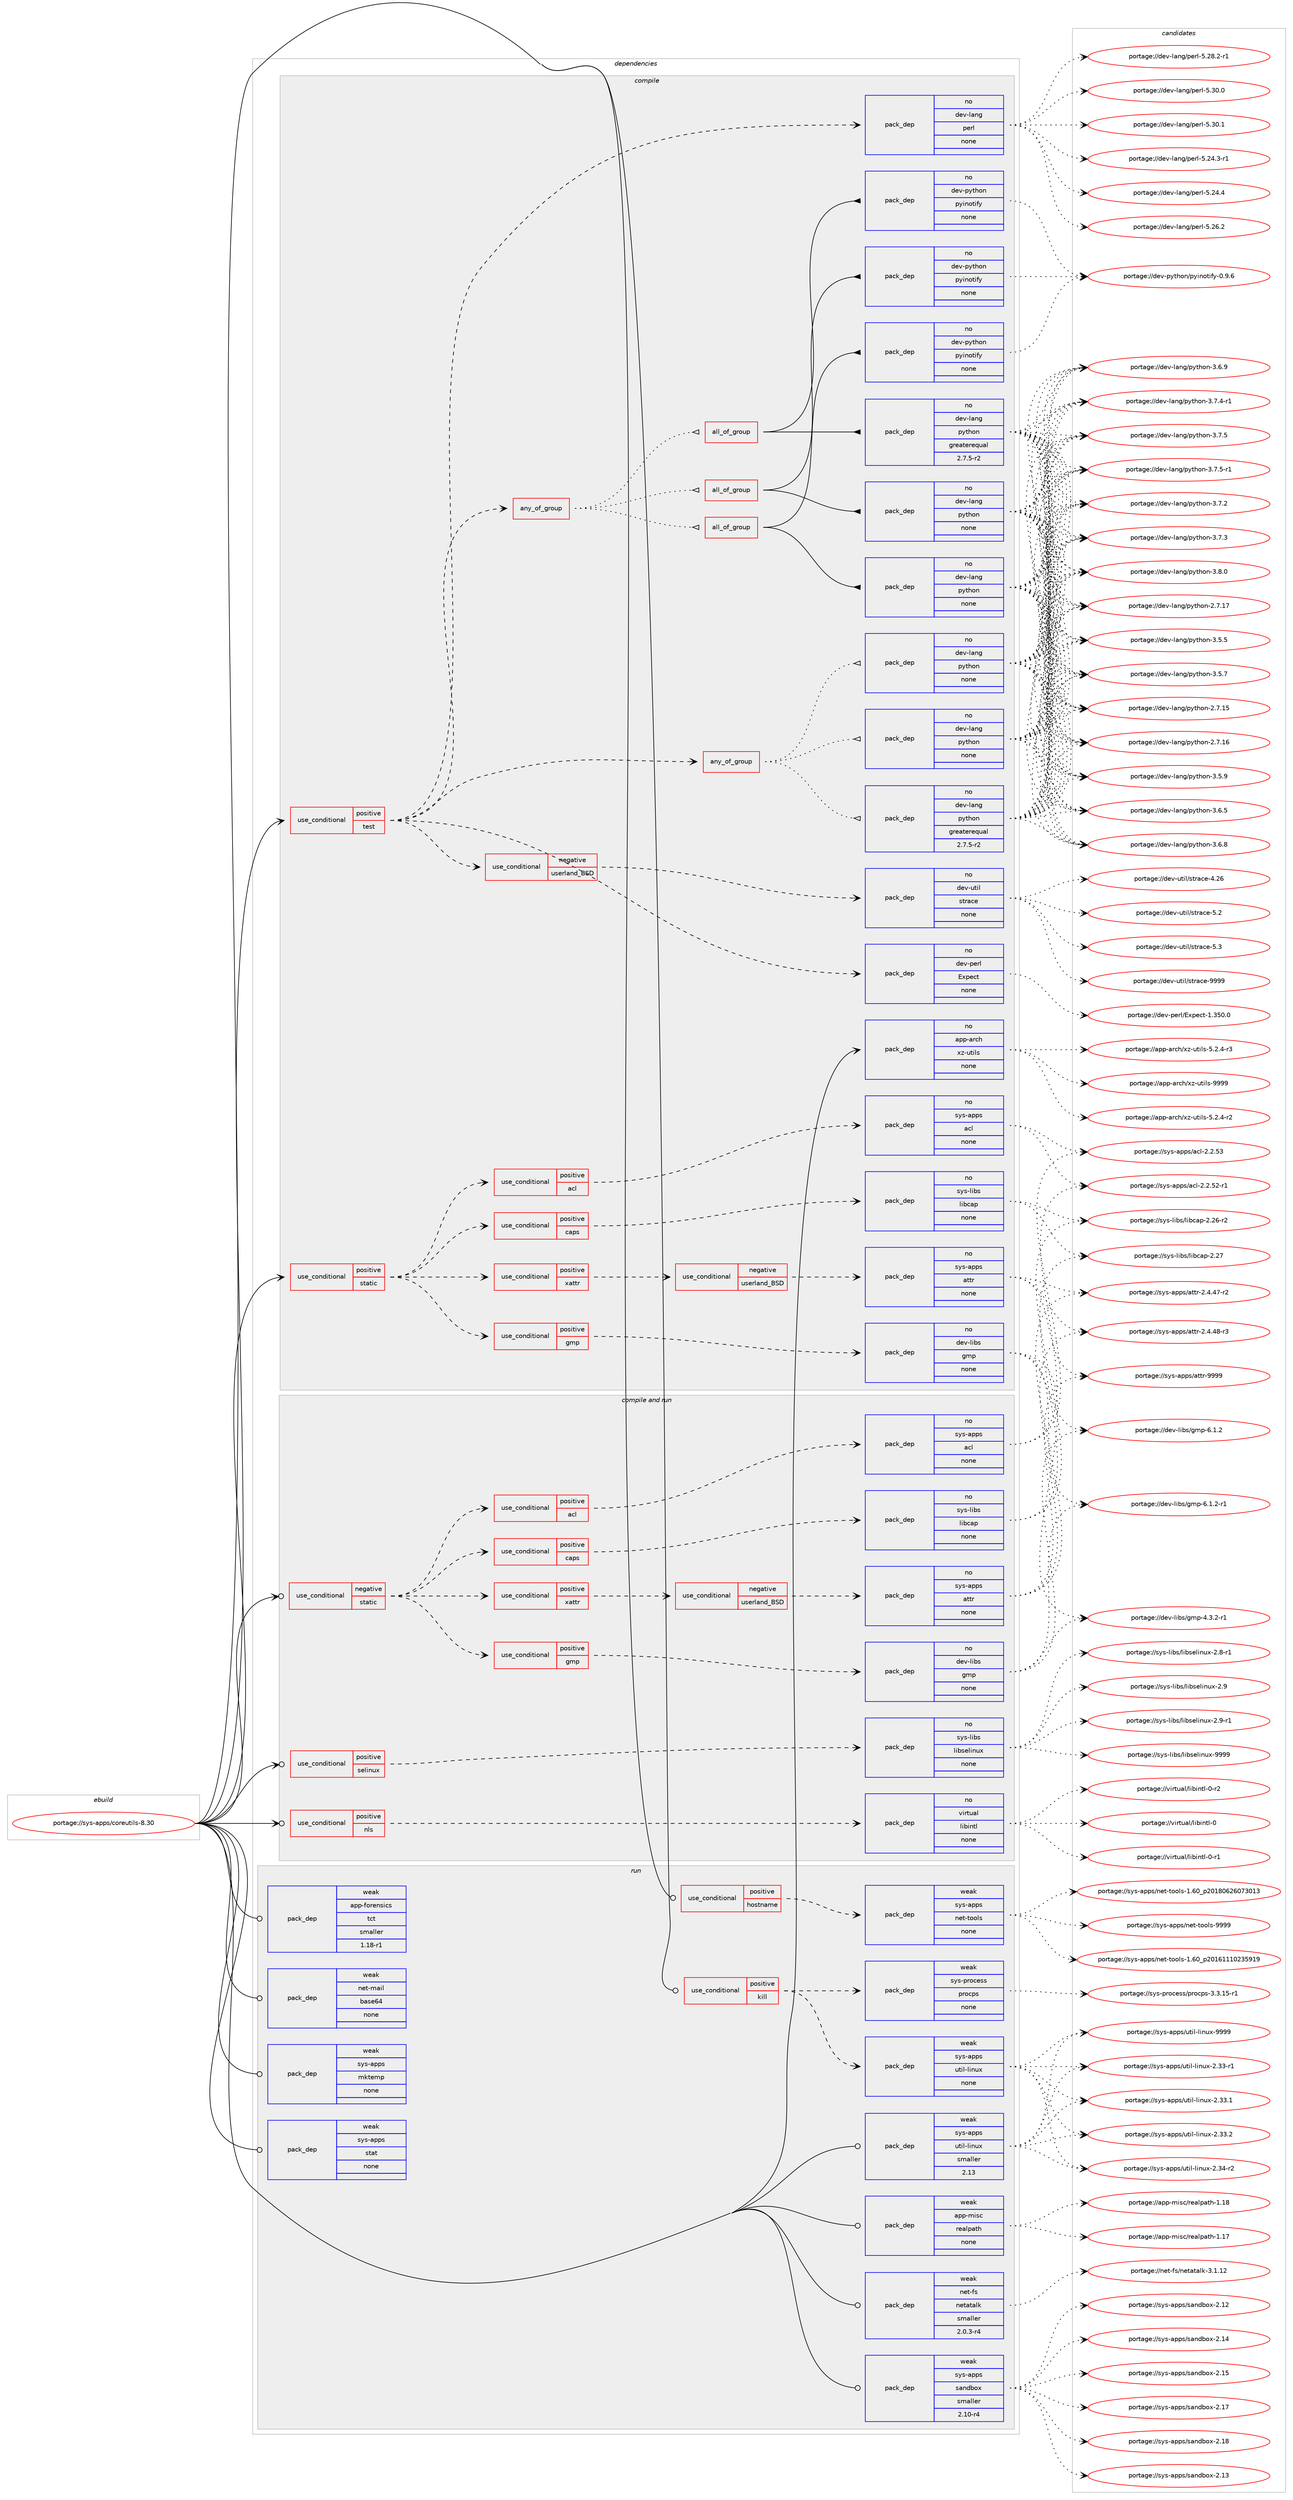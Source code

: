 digraph prolog {

# *************
# Graph options
# *************

newrank=true;
concentrate=true;
compound=true;
graph [rankdir=LR,fontname=Helvetica,fontsize=10,ranksep=1.5];#, ranksep=2.5, nodesep=0.2];
edge  [arrowhead=vee];
node  [fontname=Helvetica,fontsize=10];

# **********
# The ebuild
# **********

subgraph cluster_leftcol {
color=gray;
rank=same;
label=<<i>ebuild</i>>;
id [label="portage://sys-apps/coreutils-8.30", color=red, width=4, href="../sys-apps/coreutils-8.30.svg"];
}

# ****************
# The dependencies
# ****************

subgraph cluster_midcol {
color=gray;
label=<<i>dependencies</i>>;
subgraph cluster_compile {
fillcolor="#eeeeee";
style=filled;
label=<<i>compile</i>>;
subgraph cond98795 {
dependency406948 [label=<<TABLE BORDER="0" CELLBORDER="1" CELLSPACING="0" CELLPADDING="4"><TR><TD ROWSPAN="3" CELLPADDING="10">use_conditional</TD></TR><TR><TD>positive</TD></TR><TR><TD>static</TD></TR></TABLE>>, shape=none, color=red];
subgraph cond98796 {
dependency406949 [label=<<TABLE BORDER="0" CELLBORDER="1" CELLSPACING="0" CELLPADDING="4"><TR><TD ROWSPAN="3" CELLPADDING="10">use_conditional</TD></TR><TR><TD>positive</TD></TR><TR><TD>acl</TD></TR></TABLE>>, shape=none, color=red];
subgraph pack301359 {
dependency406950 [label=<<TABLE BORDER="0" CELLBORDER="1" CELLSPACING="0" CELLPADDING="4" WIDTH="220"><TR><TD ROWSPAN="6" CELLPADDING="30">pack_dep</TD></TR><TR><TD WIDTH="110">no</TD></TR><TR><TD>sys-apps</TD></TR><TR><TD>acl</TD></TR><TR><TD>none</TD></TR><TR><TD></TD></TR></TABLE>>, shape=none, color=blue];
}
dependency406949:e -> dependency406950:w [weight=20,style="dashed",arrowhead="vee"];
}
dependency406948:e -> dependency406949:w [weight=20,style="dashed",arrowhead="vee"];
subgraph cond98797 {
dependency406951 [label=<<TABLE BORDER="0" CELLBORDER="1" CELLSPACING="0" CELLPADDING="4"><TR><TD ROWSPAN="3" CELLPADDING="10">use_conditional</TD></TR><TR><TD>positive</TD></TR><TR><TD>caps</TD></TR></TABLE>>, shape=none, color=red];
subgraph pack301360 {
dependency406952 [label=<<TABLE BORDER="0" CELLBORDER="1" CELLSPACING="0" CELLPADDING="4" WIDTH="220"><TR><TD ROWSPAN="6" CELLPADDING="30">pack_dep</TD></TR><TR><TD WIDTH="110">no</TD></TR><TR><TD>sys-libs</TD></TR><TR><TD>libcap</TD></TR><TR><TD>none</TD></TR><TR><TD></TD></TR></TABLE>>, shape=none, color=blue];
}
dependency406951:e -> dependency406952:w [weight=20,style="dashed",arrowhead="vee"];
}
dependency406948:e -> dependency406951:w [weight=20,style="dashed",arrowhead="vee"];
subgraph cond98798 {
dependency406953 [label=<<TABLE BORDER="0" CELLBORDER="1" CELLSPACING="0" CELLPADDING="4"><TR><TD ROWSPAN="3" CELLPADDING="10">use_conditional</TD></TR><TR><TD>positive</TD></TR><TR><TD>gmp</TD></TR></TABLE>>, shape=none, color=red];
subgraph pack301361 {
dependency406954 [label=<<TABLE BORDER="0" CELLBORDER="1" CELLSPACING="0" CELLPADDING="4" WIDTH="220"><TR><TD ROWSPAN="6" CELLPADDING="30">pack_dep</TD></TR><TR><TD WIDTH="110">no</TD></TR><TR><TD>dev-libs</TD></TR><TR><TD>gmp</TD></TR><TR><TD>none</TD></TR><TR><TD></TD></TR></TABLE>>, shape=none, color=blue];
}
dependency406953:e -> dependency406954:w [weight=20,style="dashed",arrowhead="vee"];
}
dependency406948:e -> dependency406953:w [weight=20,style="dashed",arrowhead="vee"];
subgraph cond98799 {
dependency406955 [label=<<TABLE BORDER="0" CELLBORDER="1" CELLSPACING="0" CELLPADDING="4"><TR><TD ROWSPAN="3" CELLPADDING="10">use_conditional</TD></TR><TR><TD>positive</TD></TR><TR><TD>xattr</TD></TR></TABLE>>, shape=none, color=red];
subgraph cond98800 {
dependency406956 [label=<<TABLE BORDER="0" CELLBORDER="1" CELLSPACING="0" CELLPADDING="4"><TR><TD ROWSPAN="3" CELLPADDING="10">use_conditional</TD></TR><TR><TD>negative</TD></TR><TR><TD>userland_BSD</TD></TR></TABLE>>, shape=none, color=red];
subgraph pack301362 {
dependency406957 [label=<<TABLE BORDER="0" CELLBORDER="1" CELLSPACING="0" CELLPADDING="4" WIDTH="220"><TR><TD ROWSPAN="6" CELLPADDING="30">pack_dep</TD></TR><TR><TD WIDTH="110">no</TD></TR><TR><TD>sys-apps</TD></TR><TR><TD>attr</TD></TR><TR><TD>none</TD></TR><TR><TD></TD></TR></TABLE>>, shape=none, color=blue];
}
dependency406956:e -> dependency406957:w [weight=20,style="dashed",arrowhead="vee"];
}
dependency406955:e -> dependency406956:w [weight=20,style="dashed",arrowhead="vee"];
}
dependency406948:e -> dependency406955:w [weight=20,style="dashed",arrowhead="vee"];
}
id:e -> dependency406948:w [weight=20,style="solid",arrowhead="vee"];
subgraph cond98801 {
dependency406958 [label=<<TABLE BORDER="0" CELLBORDER="1" CELLSPACING="0" CELLPADDING="4"><TR><TD ROWSPAN="3" CELLPADDING="10">use_conditional</TD></TR><TR><TD>positive</TD></TR><TR><TD>test</TD></TR></TABLE>>, shape=none, color=red];
subgraph pack301363 {
dependency406959 [label=<<TABLE BORDER="0" CELLBORDER="1" CELLSPACING="0" CELLPADDING="4" WIDTH="220"><TR><TD ROWSPAN="6" CELLPADDING="30">pack_dep</TD></TR><TR><TD WIDTH="110">no</TD></TR><TR><TD>dev-lang</TD></TR><TR><TD>perl</TD></TR><TR><TD>none</TD></TR><TR><TD></TD></TR></TABLE>>, shape=none, color=blue];
}
dependency406958:e -> dependency406959:w [weight=20,style="dashed",arrowhead="vee"];
subgraph pack301364 {
dependency406960 [label=<<TABLE BORDER="0" CELLBORDER="1" CELLSPACING="0" CELLPADDING="4" WIDTH="220"><TR><TD ROWSPAN="6" CELLPADDING="30">pack_dep</TD></TR><TR><TD WIDTH="110">no</TD></TR><TR><TD>dev-perl</TD></TR><TR><TD>Expect</TD></TR><TR><TD>none</TD></TR><TR><TD></TD></TR></TABLE>>, shape=none, color=blue];
}
dependency406958:e -> dependency406960:w [weight=20,style="dashed",arrowhead="vee"];
subgraph cond98802 {
dependency406961 [label=<<TABLE BORDER="0" CELLBORDER="1" CELLSPACING="0" CELLPADDING="4"><TR><TD ROWSPAN="3" CELLPADDING="10">use_conditional</TD></TR><TR><TD>negative</TD></TR><TR><TD>userland_BSD</TD></TR></TABLE>>, shape=none, color=red];
subgraph pack301365 {
dependency406962 [label=<<TABLE BORDER="0" CELLBORDER="1" CELLSPACING="0" CELLPADDING="4" WIDTH="220"><TR><TD ROWSPAN="6" CELLPADDING="30">pack_dep</TD></TR><TR><TD WIDTH="110">no</TD></TR><TR><TD>dev-util</TD></TR><TR><TD>strace</TD></TR><TR><TD>none</TD></TR><TR><TD></TD></TR></TABLE>>, shape=none, color=blue];
}
dependency406961:e -> dependency406962:w [weight=20,style="dashed",arrowhead="vee"];
}
dependency406958:e -> dependency406961:w [weight=20,style="dashed",arrowhead="vee"];
subgraph any6587 {
dependency406963 [label=<<TABLE BORDER="0" CELLBORDER="1" CELLSPACING="0" CELLPADDING="4"><TR><TD CELLPADDING="10">any_of_group</TD></TR></TABLE>>, shape=none, color=red];subgraph pack301366 {
dependency406964 [label=<<TABLE BORDER="0" CELLBORDER="1" CELLSPACING="0" CELLPADDING="4" WIDTH="220"><TR><TD ROWSPAN="6" CELLPADDING="30">pack_dep</TD></TR><TR><TD WIDTH="110">no</TD></TR><TR><TD>dev-lang</TD></TR><TR><TD>python</TD></TR><TR><TD>none</TD></TR><TR><TD></TD></TR></TABLE>>, shape=none, color=blue];
}
dependency406963:e -> dependency406964:w [weight=20,style="dotted",arrowhead="oinv"];
subgraph pack301367 {
dependency406965 [label=<<TABLE BORDER="0" CELLBORDER="1" CELLSPACING="0" CELLPADDING="4" WIDTH="220"><TR><TD ROWSPAN="6" CELLPADDING="30">pack_dep</TD></TR><TR><TD WIDTH="110">no</TD></TR><TR><TD>dev-lang</TD></TR><TR><TD>python</TD></TR><TR><TD>none</TD></TR><TR><TD></TD></TR></TABLE>>, shape=none, color=blue];
}
dependency406963:e -> dependency406965:w [weight=20,style="dotted",arrowhead="oinv"];
subgraph pack301368 {
dependency406966 [label=<<TABLE BORDER="0" CELLBORDER="1" CELLSPACING="0" CELLPADDING="4" WIDTH="220"><TR><TD ROWSPAN="6" CELLPADDING="30">pack_dep</TD></TR><TR><TD WIDTH="110">no</TD></TR><TR><TD>dev-lang</TD></TR><TR><TD>python</TD></TR><TR><TD>greaterequal</TD></TR><TR><TD>2.7.5-r2</TD></TR></TABLE>>, shape=none, color=blue];
}
dependency406963:e -> dependency406966:w [weight=20,style="dotted",arrowhead="oinv"];
}
dependency406958:e -> dependency406963:w [weight=20,style="dashed",arrowhead="vee"];
subgraph any6588 {
dependency406967 [label=<<TABLE BORDER="0" CELLBORDER="1" CELLSPACING="0" CELLPADDING="4"><TR><TD CELLPADDING="10">any_of_group</TD></TR></TABLE>>, shape=none, color=red];subgraph all210 {
dependency406968 [label=<<TABLE BORDER="0" CELLBORDER="1" CELLSPACING="0" CELLPADDING="4"><TR><TD CELLPADDING="10">all_of_group</TD></TR></TABLE>>, shape=none, color=red];subgraph pack301369 {
dependency406969 [label=<<TABLE BORDER="0" CELLBORDER="1" CELLSPACING="0" CELLPADDING="4" WIDTH="220"><TR><TD ROWSPAN="6" CELLPADDING="30">pack_dep</TD></TR><TR><TD WIDTH="110">no</TD></TR><TR><TD>dev-lang</TD></TR><TR><TD>python</TD></TR><TR><TD>none</TD></TR><TR><TD></TD></TR></TABLE>>, shape=none, color=blue];
}
dependency406968:e -> dependency406969:w [weight=20,style="solid",arrowhead="inv"];
subgraph pack301370 {
dependency406970 [label=<<TABLE BORDER="0" CELLBORDER="1" CELLSPACING="0" CELLPADDING="4" WIDTH="220"><TR><TD ROWSPAN="6" CELLPADDING="30">pack_dep</TD></TR><TR><TD WIDTH="110">no</TD></TR><TR><TD>dev-python</TD></TR><TR><TD>pyinotify</TD></TR><TR><TD>none</TD></TR><TR><TD></TD></TR></TABLE>>, shape=none, color=blue];
}
dependency406968:e -> dependency406970:w [weight=20,style="solid",arrowhead="inv"];
}
dependency406967:e -> dependency406968:w [weight=20,style="dotted",arrowhead="oinv"];
subgraph all211 {
dependency406971 [label=<<TABLE BORDER="0" CELLBORDER="1" CELLSPACING="0" CELLPADDING="4"><TR><TD CELLPADDING="10">all_of_group</TD></TR></TABLE>>, shape=none, color=red];subgraph pack301371 {
dependency406972 [label=<<TABLE BORDER="0" CELLBORDER="1" CELLSPACING="0" CELLPADDING="4" WIDTH="220"><TR><TD ROWSPAN="6" CELLPADDING="30">pack_dep</TD></TR><TR><TD WIDTH="110">no</TD></TR><TR><TD>dev-lang</TD></TR><TR><TD>python</TD></TR><TR><TD>none</TD></TR><TR><TD></TD></TR></TABLE>>, shape=none, color=blue];
}
dependency406971:e -> dependency406972:w [weight=20,style="solid",arrowhead="inv"];
subgraph pack301372 {
dependency406973 [label=<<TABLE BORDER="0" CELLBORDER="1" CELLSPACING="0" CELLPADDING="4" WIDTH="220"><TR><TD ROWSPAN="6" CELLPADDING="30">pack_dep</TD></TR><TR><TD WIDTH="110">no</TD></TR><TR><TD>dev-python</TD></TR><TR><TD>pyinotify</TD></TR><TR><TD>none</TD></TR><TR><TD></TD></TR></TABLE>>, shape=none, color=blue];
}
dependency406971:e -> dependency406973:w [weight=20,style="solid",arrowhead="inv"];
}
dependency406967:e -> dependency406971:w [weight=20,style="dotted",arrowhead="oinv"];
subgraph all212 {
dependency406974 [label=<<TABLE BORDER="0" CELLBORDER="1" CELLSPACING="0" CELLPADDING="4"><TR><TD CELLPADDING="10">all_of_group</TD></TR></TABLE>>, shape=none, color=red];subgraph pack301373 {
dependency406975 [label=<<TABLE BORDER="0" CELLBORDER="1" CELLSPACING="0" CELLPADDING="4" WIDTH="220"><TR><TD ROWSPAN="6" CELLPADDING="30">pack_dep</TD></TR><TR><TD WIDTH="110">no</TD></TR><TR><TD>dev-lang</TD></TR><TR><TD>python</TD></TR><TR><TD>greaterequal</TD></TR><TR><TD>2.7.5-r2</TD></TR></TABLE>>, shape=none, color=blue];
}
dependency406974:e -> dependency406975:w [weight=20,style="solid",arrowhead="inv"];
subgraph pack301374 {
dependency406976 [label=<<TABLE BORDER="0" CELLBORDER="1" CELLSPACING="0" CELLPADDING="4" WIDTH="220"><TR><TD ROWSPAN="6" CELLPADDING="30">pack_dep</TD></TR><TR><TD WIDTH="110">no</TD></TR><TR><TD>dev-python</TD></TR><TR><TD>pyinotify</TD></TR><TR><TD>none</TD></TR><TR><TD></TD></TR></TABLE>>, shape=none, color=blue];
}
dependency406974:e -> dependency406976:w [weight=20,style="solid",arrowhead="inv"];
}
dependency406967:e -> dependency406974:w [weight=20,style="dotted",arrowhead="oinv"];
}
dependency406958:e -> dependency406967:w [weight=20,style="dashed",arrowhead="vee"];
}
id:e -> dependency406958:w [weight=20,style="solid",arrowhead="vee"];
subgraph pack301375 {
dependency406977 [label=<<TABLE BORDER="0" CELLBORDER="1" CELLSPACING="0" CELLPADDING="4" WIDTH="220"><TR><TD ROWSPAN="6" CELLPADDING="30">pack_dep</TD></TR><TR><TD WIDTH="110">no</TD></TR><TR><TD>app-arch</TD></TR><TR><TD>xz-utils</TD></TR><TR><TD>none</TD></TR><TR><TD></TD></TR></TABLE>>, shape=none, color=blue];
}
id:e -> dependency406977:w [weight=20,style="solid",arrowhead="vee"];
}
subgraph cluster_compileandrun {
fillcolor="#eeeeee";
style=filled;
label=<<i>compile and run</i>>;
subgraph cond98803 {
dependency406978 [label=<<TABLE BORDER="0" CELLBORDER="1" CELLSPACING="0" CELLPADDING="4"><TR><TD ROWSPAN="3" CELLPADDING="10">use_conditional</TD></TR><TR><TD>negative</TD></TR><TR><TD>static</TD></TR></TABLE>>, shape=none, color=red];
subgraph cond98804 {
dependency406979 [label=<<TABLE BORDER="0" CELLBORDER="1" CELLSPACING="0" CELLPADDING="4"><TR><TD ROWSPAN="3" CELLPADDING="10">use_conditional</TD></TR><TR><TD>positive</TD></TR><TR><TD>acl</TD></TR></TABLE>>, shape=none, color=red];
subgraph pack301376 {
dependency406980 [label=<<TABLE BORDER="0" CELLBORDER="1" CELLSPACING="0" CELLPADDING="4" WIDTH="220"><TR><TD ROWSPAN="6" CELLPADDING="30">pack_dep</TD></TR><TR><TD WIDTH="110">no</TD></TR><TR><TD>sys-apps</TD></TR><TR><TD>acl</TD></TR><TR><TD>none</TD></TR><TR><TD></TD></TR></TABLE>>, shape=none, color=blue];
}
dependency406979:e -> dependency406980:w [weight=20,style="dashed",arrowhead="vee"];
}
dependency406978:e -> dependency406979:w [weight=20,style="dashed",arrowhead="vee"];
subgraph cond98805 {
dependency406981 [label=<<TABLE BORDER="0" CELLBORDER="1" CELLSPACING="0" CELLPADDING="4"><TR><TD ROWSPAN="3" CELLPADDING="10">use_conditional</TD></TR><TR><TD>positive</TD></TR><TR><TD>caps</TD></TR></TABLE>>, shape=none, color=red];
subgraph pack301377 {
dependency406982 [label=<<TABLE BORDER="0" CELLBORDER="1" CELLSPACING="0" CELLPADDING="4" WIDTH="220"><TR><TD ROWSPAN="6" CELLPADDING="30">pack_dep</TD></TR><TR><TD WIDTH="110">no</TD></TR><TR><TD>sys-libs</TD></TR><TR><TD>libcap</TD></TR><TR><TD>none</TD></TR><TR><TD></TD></TR></TABLE>>, shape=none, color=blue];
}
dependency406981:e -> dependency406982:w [weight=20,style="dashed",arrowhead="vee"];
}
dependency406978:e -> dependency406981:w [weight=20,style="dashed",arrowhead="vee"];
subgraph cond98806 {
dependency406983 [label=<<TABLE BORDER="0" CELLBORDER="1" CELLSPACING="0" CELLPADDING="4"><TR><TD ROWSPAN="3" CELLPADDING="10">use_conditional</TD></TR><TR><TD>positive</TD></TR><TR><TD>gmp</TD></TR></TABLE>>, shape=none, color=red];
subgraph pack301378 {
dependency406984 [label=<<TABLE BORDER="0" CELLBORDER="1" CELLSPACING="0" CELLPADDING="4" WIDTH="220"><TR><TD ROWSPAN="6" CELLPADDING="30">pack_dep</TD></TR><TR><TD WIDTH="110">no</TD></TR><TR><TD>dev-libs</TD></TR><TR><TD>gmp</TD></TR><TR><TD>none</TD></TR><TR><TD></TD></TR></TABLE>>, shape=none, color=blue];
}
dependency406983:e -> dependency406984:w [weight=20,style="dashed",arrowhead="vee"];
}
dependency406978:e -> dependency406983:w [weight=20,style="dashed",arrowhead="vee"];
subgraph cond98807 {
dependency406985 [label=<<TABLE BORDER="0" CELLBORDER="1" CELLSPACING="0" CELLPADDING="4"><TR><TD ROWSPAN="3" CELLPADDING="10">use_conditional</TD></TR><TR><TD>positive</TD></TR><TR><TD>xattr</TD></TR></TABLE>>, shape=none, color=red];
subgraph cond98808 {
dependency406986 [label=<<TABLE BORDER="0" CELLBORDER="1" CELLSPACING="0" CELLPADDING="4"><TR><TD ROWSPAN="3" CELLPADDING="10">use_conditional</TD></TR><TR><TD>negative</TD></TR><TR><TD>userland_BSD</TD></TR></TABLE>>, shape=none, color=red];
subgraph pack301379 {
dependency406987 [label=<<TABLE BORDER="0" CELLBORDER="1" CELLSPACING="0" CELLPADDING="4" WIDTH="220"><TR><TD ROWSPAN="6" CELLPADDING="30">pack_dep</TD></TR><TR><TD WIDTH="110">no</TD></TR><TR><TD>sys-apps</TD></TR><TR><TD>attr</TD></TR><TR><TD>none</TD></TR><TR><TD></TD></TR></TABLE>>, shape=none, color=blue];
}
dependency406986:e -> dependency406987:w [weight=20,style="dashed",arrowhead="vee"];
}
dependency406985:e -> dependency406986:w [weight=20,style="dashed",arrowhead="vee"];
}
dependency406978:e -> dependency406985:w [weight=20,style="dashed",arrowhead="vee"];
}
id:e -> dependency406978:w [weight=20,style="solid",arrowhead="odotvee"];
subgraph cond98809 {
dependency406988 [label=<<TABLE BORDER="0" CELLBORDER="1" CELLSPACING="0" CELLPADDING="4"><TR><TD ROWSPAN="3" CELLPADDING="10">use_conditional</TD></TR><TR><TD>positive</TD></TR><TR><TD>nls</TD></TR></TABLE>>, shape=none, color=red];
subgraph pack301380 {
dependency406989 [label=<<TABLE BORDER="0" CELLBORDER="1" CELLSPACING="0" CELLPADDING="4" WIDTH="220"><TR><TD ROWSPAN="6" CELLPADDING="30">pack_dep</TD></TR><TR><TD WIDTH="110">no</TD></TR><TR><TD>virtual</TD></TR><TR><TD>libintl</TD></TR><TR><TD>none</TD></TR><TR><TD></TD></TR></TABLE>>, shape=none, color=blue];
}
dependency406988:e -> dependency406989:w [weight=20,style="dashed",arrowhead="vee"];
}
id:e -> dependency406988:w [weight=20,style="solid",arrowhead="odotvee"];
subgraph cond98810 {
dependency406990 [label=<<TABLE BORDER="0" CELLBORDER="1" CELLSPACING="0" CELLPADDING="4"><TR><TD ROWSPAN="3" CELLPADDING="10">use_conditional</TD></TR><TR><TD>positive</TD></TR><TR><TD>selinux</TD></TR></TABLE>>, shape=none, color=red];
subgraph pack301381 {
dependency406991 [label=<<TABLE BORDER="0" CELLBORDER="1" CELLSPACING="0" CELLPADDING="4" WIDTH="220"><TR><TD ROWSPAN="6" CELLPADDING="30">pack_dep</TD></TR><TR><TD WIDTH="110">no</TD></TR><TR><TD>sys-libs</TD></TR><TR><TD>libselinux</TD></TR><TR><TD>none</TD></TR><TR><TD></TD></TR></TABLE>>, shape=none, color=blue];
}
dependency406990:e -> dependency406991:w [weight=20,style="dashed",arrowhead="vee"];
}
id:e -> dependency406990:w [weight=20,style="solid",arrowhead="odotvee"];
}
subgraph cluster_run {
fillcolor="#eeeeee";
style=filled;
label=<<i>run</i>>;
subgraph cond98811 {
dependency406992 [label=<<TABLE BORDER="0" CELLBORDER="1" CELLSPACING="0" CELLPADDING="4"><TR><TD ROWSPAN="3" CELLPADDING="10">use_conditional</TD></TR><TR><TD>positive</TD></TR><TR><TD>hostname</TD></TR></TABLE>>, shape=none, color=red];
subgraph pack301382 {
dependency406993 [label=<<TABLE BORDER="0" CELLBORDER="1" CELLSPACING="0" CELLPADDING="4" WIDTH="220"><TR><TD ROWSPAN="6" CELLPADDING="30">pack_dep</TD></TR><TR><TD WIDTH="110">weak</TD></TR><TR><TD>sys-apps</TD></TR><TR><TD>net-tools</TD></TR><TR><TD>none</TD></TR><TR><TD></TD></TR></TABLE>>, shape=none, color=blue];
}
dependency406992:e -> dependency406993:w [weight=20,style="dashed",arrowhead="vee"];
}
id:e -> dependency406992:w [weight=20,style="solid",arrowhead="odot"];
subgraph cond98812 {
dependency406994 [label=<<TABLE BORDER="0" CELLBORDER="1" CELLSPACING="0" CELLPADDING="4"><TR><TD ROWSPAN="3" CELLPADDING="10">use_conditional</TD></TR><TR><TD>positive</TD></TR><TR><TD>kill</TD></TR></TABLE>>, shape=none, color=red];
subgraph pack301383 {
dependency406995 [label=<<TABLE BORDER="0" CELLBORDER="1" CELLSPACING="0" CELLPADDING="4" WIDTH="220"><TR><TD ROWSPAN="6" CELLPADDING="30">pack_dep</TD></TR><TR><TD WIDTH="110">weak</TD></TR><TR><TD>sys-apps</TD></TR><TR><TD>util-linux</TD></TR><TR><TD>none</TD></TR><TR><TD></TD></TR></TABLE>>, shape=none, color=blue];
}
dependency406994:e -> dependency406995:w [weight=20,style="dashed",arrowhead="vee"];
subgraph pack301384 {
dependency406996 [label=<<TABLE BORDER="0" CELLBORDER="1" CELLSPACING="0" CELLPADDING="4" WIDTH="220"><TR><TD ROWSPAN="6" CELLPADDING="30">pack_dep</TD></TR><TR><TD WIDTH="110">weak</TD></TR><TR><TD>sys-process</TD></TR><TR><TD>procps</TD></TR><TR><TD>none</TD></TR><TR><TD></TD></TR></TABLE>>, shape=none, color=blue];
}
dependency406994:e -> dependency406996:w [weight=20,style="dashed",arrowhead="vee"];
}
id:e -> dependency406994:w [weight=20,style="solid",arrowhead="odot"];
subgraph pack301385 {
dependency406997 [label=<<TABLE BORDER="0" CELLBORDER="1" CELLSPACING="0" CELLPADDING="4" WIDTH="220"><TR><TD ROWSPAN="6" CELLPADDING="30">pack_dep</TD></TR><TR><TD WIDTH="110">weak</TD></TR><TR><TD>app-forensics</TD></TR><TR><TD>tct</TD></TR><TR><TD>smaller</TD></TR><TR><TD>1.18-r1</TD></TR></TABLE>>, shape=none, color=blue];
}
id:e -> dependency406997:w [weight=20,style="solid",arrowhead="odot"];
subgraph pack301386 {
dependency406998 [label=<<TABLE BORDER="0" CELLBORDER="1" CELLSPACING="0" CELLPADDING="4" WIDTH="220"><TR><TD ROWSPAN="6" CELLPADDING="30">pack_dep</TD></TR><TR><TD WIDTH="110">weak</TD></TR><TR><TD>app-misc</TD></TR><TR><TD>realpath</TD></TR><TR><TD>none</TD></TR><TR><TD></TD></TR></TABLE>>, shape=none, color=blue];
}
id:e -> dependency406998:w [weight=20,style="solid",arrowhead="odot"];
subgraph pack301387 {
dependency406999 [label=<<TABLE BORDER="0" CELLBORDER="1" CELLSPACING="0" CELLPADDING="4" WIDTH="220"><TR><TD ROWSPAN="6" CELLPADDING="30">pack_dep</TD></TR><TR><TD WIDTH="110">weak</TD></TR><TR><TD>net-fs</TD></TR><TR><TD>netatalk</TD></TR><TR><TD>smaller</TD></TR><TR><TD>2.0.3-r4</TD></TR></TABLE>>, shape=none, color=blue];
}
id:e -> dependency406999:w [weight=20,style="solid",arrowhead="odot"];
subgraph pack301388 {
dependency407000 [label=<<TABLE BORDER="0" CELLBORDER="1" CELLSPACING="0" CELLPADDING="4" WIDTH="220"><TR><TD ROWSPAN="6" CELLPADDING="30">pack_dep</TD></TR><TR><TD WIDTH="110">weak</TD></TR><TR><TD>net-mail</TD></TR><TR><TD>base64</TD></TR><TR><TD>none</TD></TR><TR><TD></TD></TR></TABLE>>, shape=none, color=blue];
}
id:e -> dependency407000:w [weight=20,style="solid",arrowhead="odot"];
subgraph pack301389 {
dependency407001 [label=<<TABLE BORDER="0" CELLBORDER="1" CELLSPACING="0" CELLPADDING="4" WIDTH="220"><TR><TD ROWSPAN="6" CELLPADDING="30">pack_dep</TD></TR><TR><TD WIDTH="110">weak</TD></TR><TR><TD>sys-apps</TD></TR><TR><TD>mktemp</TD></TR><TR><TD>none</TD></TR><TR><TD></TD></TR></TABLE>>, shape=none, color=blue];
}
id:e -> dependency407001:w [weight=20,style="solid",arrowhead="odot"];
subgraph pack301390 {
dependency407002 [label=<<TABLE BORDER="0" CELLBORDER="1" CELLSPACING="0" CELLPADDING="4" WIDTH="220"><TR><TD ROWSPAN="6" CELLPADDING="30">pack_dep</TD></TR><TR><TD WIDTH="110">weak</TD></TR><TR><TD>sys-apps</TD></TR><TR><TD>sandbox</TD></TR><TR><TD>smaller</TD></TR><TR><TD>2.10-r4</TD></TR></TABLE>>, shape=none, color=blue];
}
id:e -> dependency407002:w [weight=20,style="solid",arrowhead="odot"];
subgraph pack301391 {
dependency407003 [label=<<TABLE BORDER="0" CELLBORDER="1" CELLSPACING="0" CELLPADDING="4" WIDTH="220"><TR><TD ROWSPAN="6" CELLPADDING="30">pack_dep</TD></TR><TR><TD WIDTH="110">weak</TD></TR><TR><TD>sys-apps</TD></TR><TR><TD>stat</TD></TR><TR><TD>none</TD></TR><TR><TD></TD></TR></TABLE>>, shape=none, color=blue];
}
id:e -> dependency407003:w [weight=20,style="solid",arrowhead="odot"];
subgraph pack301392 {
dependency407004 [label=<<TABLE BORDER="0" CELLBORDER="1" CELLSPACING="0" CELLPADDING="4" WIDTH="220"><TR><TD ROWSPAN="6" CELLPADDING="30">pack_dep</TD></TR><TR><TD WIDTH="110">weak</TD></TR><TR><TD>sys-apps</TD></TR><TR><TD>util-linux</TD></TR><TR><TD>smaller</TD></TR><TR><TD>2.13</TD></TR></TABLE>>, shape=none, color=blue];
}
id:e -> dependency407004:w [weight=20,style="solid",arrowhead="odot"];
}
}

# **************
# The candidates
# **************

subgraph cluster_choices {
rank=same;
color=gray;
label=<<i>candidates</i>>;

subgraph choice301359 {
color=black;
nodesep=1;
choiceportage1151211154597112112115479799108455046504653504511449 [label="portage://sys-apps/acl-2.2.52-r1", color=red, width=4,href="../sys-apps/acl-2.2.52-r1.svg"];
choiceportage115121115459711211211547979910845504650465351 [label="portage://sys-apps/acl-2.2.53", color=red, width=4,href="../sys-apps/acl-2.2.53.svg"];
dependency406950:e -> choiceportage1151211154597112112115479799108455046504653504511449:w [style=dotted,weight="100"];
dependency406950:e -> choiceportage115121115459711211211547979910845504650465351:w [style=dotted,weight="100"];
}
subgraph choice301360 {
color=black;
nodesep=1;
choiceportage11512111545108105981154710810598999711245504650544511450 [label="portage://sys-libs/libcap-2.26-r2", color=red, width=4,href="../sys-libs/libcap-2.26-r2.svg"];
choiceportage1151211154510810598115471081059899971124550465055 [label="portage://sys-libs/libcap-2.27", color=red, width=4,href="../sys-libs/libcap-2.27.svg"];
dependency406952:e -> choiceportage11512111545108105981154710810598999711245504650544511450:w [style=dotted,weight="100"];
dependency406952:e -> choiceportage1151211154510810598115471081059899971124550465055:w [style=dotted,weight="100"];
}
subgraph choice301361 {
color=black;
nodesep=1;
choiceportage1001011184510810598115471031091124552465146504511449 [label="portage://dev-libs/gmp-4.3.2-r1", color=red, width=4,href="../dev-libs/gmp-4.3.2-r1.svg"];
choiceportage100101118451081059811547103109112455446494650 [label="portage://dev-libs/gmp-6.1.2", color=red, width=4,href="../dev-libs/gmp-6.1.2.svg"];
choiceportage1001011184510810598115471031091124554464946504511449 [label="portage://dev-libs/gmp-6.1.2-r1", color=red, width=4,href="../dev-libs/gmp-6.1.2-r1.svg"];
dependency406954:e -> choiceportage1001011184510810598115471031091124552465146504511449:w [style=dotted,weight="100"];
dependency406954:e -> choiceportage100101118451081059811547103109112455446494650:w [style=dotted,weight="100"];
dependency406954:e -> choiceportage1001011184510810598115471031091124554464946504511449:w [style=dotted,weight="100"];
}
subgraph choice301362 {
color=black;
nodesep=1;
choiceportage11512111545971121121154797116116114455046524652554511450 [label="portage://sys-apps/attr-2.4.47-r2", color=red, width=4,href="../sys-apps/attr-2.4.47-r2.svg"];
choiceportage11512111545971121121154797116116114455046524652564511451 [label="portage://sys-apps/attr-2.4.48-r3", color=red, width=4,href="../sys-apps/attr-2.4.48-r3.svg"];
choiceportage115121115459711211211547971161161144557575757 [label="portage://sys-apps/attr-9999", color=red, width=4,href="../sys-apps/attr-9999.svg"];
dependency406957:e -> choiceportage11512111545971121121154797116116114455046524652554511450:w [style=dotted,weight="100"];
dependency406957:e -> choiceportage11512111545971121121154797116116114455046524652564511451:w [style=dotted,weight="100"];
dependency406957:e -> choiceportage115121115459711211211547971161161144557575757:w [style=dotted,weight="100"];
}
subgraph choice301363 {
color=black;
nodesep=1;
choiceportage100101118451089711010347112101114108455346505246514511449 [label="portage://dev-lang/perl-5.24.3-r1", color=red, width=4,href="../dev-lang/perl-5.24.3-r1.svg"];
choiceportage10010111845108971101034711210111410845534650524652 [label="portage://dev-lang/perl-5.24.4", color=red, width=4,href="../dev-lang/perl-5.24.4.svg"];
choiceportage10010111845108971101034711210111410845534650544650 [label="portage://dev-lang/perl-5.26.2", color=red, width=4,href="../dev-lang/perl-5.26.2.svg"];
choiceportage100101118451089711010347112101114108455346505646504511449 [label="portage://dev-lang/perl-5.28.2-r1", color=red, width=4,href="../dev-lang/perl-5.28.2-r1.svg"];
choiceportage10010111845108971101034711210111410845534651484648 [label="portage://dev-lang/perl-5.30.0", color=red, width=4,href="../dev-lang/perl-5.30.0.svg"];
choiceportage10010111845108971101034711210111410845534651484649 [label="portage://dev-lang/perl-5.30.1", color=red, width=4,href="../dev-lang/perl-5.30.1.svg"];
dependency406959:e -> choiceportage100101118451089711010347112101114108455346505246514511449:w [style=dotted,weight="100"];
dependency406959:e -> choiceportage10010111845108971101034711210111410845534650524652:w [style=dotted,weight="100"];
dependency406959:e -> choiceportage10010111845108971101034711210111410845534650544650:w [style=dotted,weight="100"];
dependency406959:e -> choiceportage100101118451089711010347112101114108455346505646504511449:w [style=dotted,weight="100"];
dependency406959:e -> choiceportage10010111845108971101034711210111410845534651484648:w [style=dotted,weight="100"];
dependency406959:e -> choiceportage10010111845108971101034711210111410845534651484649:w [style=dotted,weight="100"];
}
subgraph choice301364 {
color=black;
nodesep=1;
choiceportage100101118451121011141084769120112101991164549465153484648 [label="portage://dev-perl/Expect-1.350.0", color=red, width=4,href="../dev-perl/Expect-1.350.0.svg"];
dependency406960:e -> choiceportage100101118451121011141084769120112101991164549465153484648:w [style=dotted,weight="100"];
}
subgraph choice301365 {
color=black;
nodesep=1;
choiceportage100101118451171161051084711511611497991014552465054 [label="portage://dev-util/strace-4.26", color=red, width=4,href="../dev-util/strace-4.26.svg"];
choiceportage1001011184511711610510847115116114979910145534650 [label="portage://dev-util/strace-5.2", color=red, width=4,href="../dev-util/strace-5.2.svg"];
choiceportage1001011184511711610510847115116114979910145534651 [label="portage://dev-util/strace-5.3", color=red, width=4,href="../dev-util/strace-5.3.svg"];
choiceportage100101118451171161051084711511611497991014557575757 [label="portage://dev-util/strace-9999", color=red, width=4,href="../dev-util/strace-9999.svg"];
dependency406962:e -> choiceportage100101118451171161051084711511611497991014552465054:w [style=dotted,weight="100"];
dependency406962:e -> choiceportage1001011184511711610510847115116114979910145534650:w [style=dotted,weight="100"];
dependency406962:e -> choiceportage1001011184511711610510847115116114979910145534651:w [style=dotted,weight="100"];
dependency406962:e -> choiceportage100101118451171161051084711511611497991014557575757:w [style=dotted,weight="100"];
}
subgraph choice301366 {
color=black;
nodesep=1;
choiceportage10010111845108971101034711212111610411111045504655464953 [label="portage://dev-lang/python-2.7.15", color=red, width=4,href="../dev-lang/python-2.7.15.svg"];
choiceportage10010111845108971101034711212111610411111045504655464954 [label="portage://dev-lang/python-2.7.16", color=red, width=4,href="../dev-lang/python-2.7.16.svg"];
choiceportage10010111845108971101034711212111610411111045504655464955 [label="portage://dev-lang/python-2.7.17", color=red, width=4,href="../dev-lang/python-2.7.17.svg"];
choiceportage100101118451089711010347112121116104111110455146534653 [label="portage://dev-lang/python-3.5.5", color=red, width=4,href="../dev-lang/python-3.5.5.svg"];
choiceportage100101118451089711010347112121116104111110455146534655 [label="portage://dev-lang/python-3.5.7", color=red, width=4,href="../dev-lang/python-3.5.7.svg"];
choiceportage100101118451089711010347112121116104111110455146534657 [label="portage://dev-lang/python-3.5.9", color=red, width=4,href="../dev-lang/python-3.5.9.svg"];
choiceportage100101118451089711010347112121116104111110455146544653 [label="portage://dev-lang/python-3.6.5", color=red, width=4,href="../dev-lang/python-3.6.5.svg"];
choiceportage100101118451089711010347112121116104111110455146544656 [label="portage://dev-lang/python-3.6.8", color=red, width=4,href="../dev-lang/python-3.6.8.svg"];
choiceportage100101118451089711010347112121116104111110455146544657 [label="portage://dev-lang/python-3.6.9", color=red, width=4,href="../dev-lang/python-3.6.9.svg"];
choiceportage100101118451089711010347112121116104111110455146554650 [label="portage://dev-lang/python-3.7.2", color=red, width=4,href="../dev-lang/python-3.7.2.svg"];
choiceportage100101118451089711010347112121116104111110455146554651 [label="portage://dev-lang/python-3.7.3", color=red, width=4,href="../dev-lang/python-3.7.3.svg"];
choiceportage1001011184510897110103471121211161041111104551465546524511449 [label="portage://dev-lang/python-3.7.4-r1", color=red, width=4,href="../dev-lang/python-3.7.4-r1.svg"];
choiceportage100101118451089711010347112121116104111110455146554653 [label="portage://dev-lang/python-3.7.5", color=red, width=4,href="../dev-lang/python-3.7.5.svg"];
choiceportage1001011184510897110103471121211161041111104551465546534511449 [label="portage://dev-lang/python-3.7.5-r1", color=red, width=4,href="../dev-lang/python-3.7.5-r1.svg"];
choiceportage100101118451089711010347112121116104111110455146564648 [label="portage://dev-lang/python-3.8.0", color=red, width=4,href="../dev-lang/python-3.8.0.svg"];
dependency406964:e -> choiceportage10010111845108971101034711212111610411111045504655464953:w [style=dotted,weight="100"];
dependency406964:e -> choiceportage10010111845108971101034711212111610411111045504655464954:w [style=dotted,weight="100"];
dependency406964:e -> choiceportage10010111845108971101034711212111610411111045504655464955:w [style=dotted,weight="100"];
dependency406964:e -> choiceportage100101118451089711010347112121116104111110455146534653:w [style=dotted,weight="100"];
dependency406964:e -> choiceportage100101118451089711010347112121116104111110455146534655:w [style=dotted,weight="100"];
dependency406964:e -> choiceportage100101118451089711010347112121116104111110455146534657:w [style=dotted,weight="100"];
dependency406964:e -> choiceportage100101118451089711010347112121116104111110455146544653:w [style=dotted,weight="100"];
dependency406964:e -> choiceportage100101118451089711010347112121116104111110455146544656:w [style=dotted,weight="100"];
dependency406964:e -> choiceportage100101118451089711010347112121116104111110455146544657:w [style=dotted,weight="100"];
dependency406964:e -> choiceportage100101118451089711010347112121116104111110455146554650:w [style=dotted,weight="100"];
dependency406964:e -> choiceportage100101118451089711010347112121116104111110455146554651:w [style=dotted,weight="100"];
dependency406964:e -> choiceportage1001011184510897110103471121211161041111104551465546524511449:w [style=dotted,weight="100"];
dependency406964:e -> choiceportage100101118451089711010347112121116104111110455146554653:w [style=dotted,weight="100"];
dependency406964:e -> choiceportage1001011184510897110103471121211161041111104551465546534511449:w [style=dotted,weight="100"];
dependency406964:e -> choiceportage100101118451089711010347112121116104111110455146564648:w [style=dotted,weight="100"];
}
subgraph choice301367 {
color=black;
nodesep=1;
choiceportage10010111845108971101034711212111610411111045504655464953 [label="portage://dev-lang/python-2.7.15", color=red, width=4,href="../dev-lang/python-2.7.15.svg"];
choiceportage10010111845108971101034711212111610411111045504655464954 [label="portage://dev-lang/python-2.7.16", color=red, width=4,href="../dev-lang/python-2.7.16.svg"];
choiceportage10010111845108971101034711212111610411111045504655464955 [label="portage://dev-lang/python-2.7.17", color=red, width=4,href="../dev-lang/python-2.7.17.svg"];
choiceportage100101118451089711010347112121116104111110455146534653 [label="portage://dev-lang/python-3.5.5", color=red, width=4,href="../dev-lang/python-3.5.5.svg"];
choiceportage100101118451089711010347112121116104111110455146534655 [label="portage://dev-lang/python-3.5.7", color=red, width=4,href="../dev-lang/python-3.5.7.svg"];
choiceportage100101118451089711010347112121116104111110455146534657 [label="portage://dev-lang/python-3.5.9", color=red, width=4,href="../dev-lang/python-3.5.9.svg"];
choiceportage100101118451089711010347112121116104111110455146544653 [label="portage://dev-lang/python-3.6.5", color=red, width=4,href="../dev-lang/python-3.6.5.svg"];
choiceportage100101118451089711010347112121116104111110455146544656 [label="portage://dev-lang/python-3.6.8", color=red, width=4,href="../dev-lang/python-3.6.8.svg"];
choiceportage100101118451089711010347112121116104111110455146544657 [label="portage://dev-lang/python-3.6.9", color=red, width=4,href="../dev-lang/python-3.6.9.svg"];
choiceportage100101118451089711010347112121116104111110455146554650 [label="portage://dev-lang/python-3.7.2", color=red, width=4,href="../dev-lang/python-3.7.2.svg"];
choiceportage100101118451089711010347112121116104111110455146554651 [label="portage://dev-lang/python-3.7.3", color=red, width=4,href="../dev-lang/python-3.7.3.svg"];
choiceportage1001011184510897110103471121211161041111104551465546524511449 [label="portage://dev-lang/python-3.7.4-r1", color=red, width=4,href="../dev-lang/python-3.7.4-r1.svg"];
choiceportage100101118451089711010347112121116104111110455146554653 [label="portage://dev-lang/python-3.7.5", color=red, width=4,href="../dev-lang/python-3.7.5.svg"];
choiceportage1001011184510897110103471121211161041111104551465546534511449 [label="portage://dev-lang/python-3.7.5-r1", color=red, width=4,href="../dev-lang/python-3.7.5-r1.svg"];
choiceportage100101118451089711010347112121116104111110455146564648 [label="portage://dev-lang/python-3.8.0", color=red, width=4,href="../dev-lang/python-3.8.0.svg"];
dependency406965:e -> choiceportage10010111845108971101034711212111610411111045504655464953:w [style=dotted,weight="100"];
dependency406965:e -> choiceportage10010111845108971101034711212111610411111045504655464954:w [style=dotted,weight="100"];
dependency406965:e -> choiceportage10010111845108971101034711212111610411111045504655464955:w [style=dotted,weight="100"];
dependency406965:e -> choiceportage100101118451089711010347112121116104111110455146534653:w [style=dotted,weight="100"];
dependency406965:e -> choiceportage100101118451089711010347112121116104111110455146534655:w [style=dotted,weight="100"];
dependency406965:e -> choiceportage100101118451089711010347112121116104111110455146534657:w [style=dotted,weight="100"];
dependency406965:e -> choiceportage100101118451089711010347112121116104111110455146544653:w [style=dotted,weight="100"];
dependency406965:e -> choiceportage100101118451089711010347112121116104111110455146544656:w [style=dotted,weight="100"];
dependency406965:e -> choiceportage100101118451089711010347112121116104111110455146544657:w [style=dotted,weight="100"];
dependency406965:e -> choiceportage100101118451089711010347112121116104111110455146554650:w [style=dotted,weight="100"];
dependency406965:e -> choiceportage100101118451089711010347112121116104111110455146554651:w [style=dotted,weight="100"];
dependency406965:e -> choiceportage1001011184510897110103471121211161041111104551465546524511449:w [style=dotted,weight="100"];
dependency406965:e -> choiceportage100101118451089711010347112121116104111110455146554653:w [style=dotted,weight="100"];
dependency406965:e -> choiceportage1001011184510897110103471121211161041111104551465546534511449:w [style=dotted,weight="100"];
dependency406965:e -> choiceportage100101118451089711010347112121116104111110455146564648:w [style=dotted,weight="100"];
}
subgraph choice301368 {
color=black;
nodesep=1;
choiceportage10010111845108971101034711212111610411111045504655464953 [label="portage://dev-lang/python-2.7.15", color=red, width=4,href="../dev-lang/python-2.7.15.svg"];
choiceportage10010111845108971101034711212111610411111045504655464954 [label="portage://dev-lang/python-2.7.16", color=red, width=4,href="../dev-lang/python-2.7.16.svg"];
choiceportage10010111845108971101034711212111610411111045504655464955 [label="portage://dev-lang/python-2.7.17", color=red, width=4,href="../dev-lang/python-2.7.17.svg"];
choiceportage100101118451089711010347112121116104111110455146534653 [label="portage://dev-lang/python-3.5.5", color=red, width=4,href="../dev-lang/python-3.5.5.svg"];
choiceportage100101118451089711010347112121116104111110455146534655 [label="portage://dev-lang/python-3.5.7", color=red, width=4,href="../dev-lang/python-3.5.7.svg"];
choiceportage100101118451089711010347112121116104111110455146534657 [label="portage://dev-lang/python-3.5.9", color=red, width=4,href="../dev-lang/python-3.5.9.svg"];
choiceportage100101118451089711010347112121116104111110455146544653 [label="portage://dev-lang/python-3.6.5", color=red, width=4,href="../dev-lang/python-3.6.5.svg"];
choiceportage100101118451089711010347112121116104111110455146544656 [label="portage://dev-lang/python-3.6.8", color=red, width=4,href="../dev-lang/python-3.6.8.svg"];
choiceportage100101118451089711010347112121116104111110455146544657 [label="portage://dev-lang/python-3.6.9", color=red, width=4,href="../dev-lang/python-3.6.9.svg"];
choiceportage100101118451089711010347112121116104111110455146554650 [label="portage://dev-lang/python-3.7.2", color=red, width=4,href="../dev-lang/python-3.7.2.svg"];
choiceportage100101118451089711010347112121116104111110455146554651 [label="portage://dev-lang/python-3.7.3", color=red, width=4,href="../dev-lang/python-3.7.3.svg"];
choiceportage1001011184510897110103471121211161041111104551465546524511449 [label="portage://dev-lang/python-3.7.4-r1", color=red, width=4,href="../dev-lang/python-3.7.4-r1.svg"];
choiceportage100101118451089711010347112121116104111110455146554653 [label="portage://dev-lang/python-3.7.5", color=red, width=4,href="../dev-lang/python-3.7.5.svg"];
choiceportage1001011184510897110103471121211161041111104551465546534511449 [label="portage://dev-lang/python-3.7.5-r1", color=red, width=4,href="../dev-lang/python-3.7.5-r1.svg"];
choiceportage100101118451089711010347112121116104111110455146564648 [label="portage://dev-lang/python-3.8.0", color=red, width=4,href="../dev-lang/python-3.8.0.svg"];
dependency406966:e -> choiceportage10010111845108971101034711212111610411111045504655464953:w [style=dotted,weight="100"];
dependency406966:e -> choiceportage10010111845108971101034711212111610411111045504655464954:w [style=dotted,weight="100"];
dependency406966:e -> choiceportage10010111845108971101034711212111610411111045504655464955:w [style=dotted,weight="100"];
dependency406966:e -> choiceportage100101118451089711010347112121116104111110455146534653:w [style=dotted,weight="100"];
dependency406966:e -> choiceportage100101118451089711010347112121116104111110455146534655:w [style=dotted,weight="100"];
dependency406966:e -> choiceportage100101118451089711010347112121116104111110455146534657:w [style=dotted,weight="100"];
dependency406966:e -> choiceportage100101118451089711010347112121116104111110455146544653:w [style=dotted,weight="100"];
dependency406966:e -> choiceportage100101118451089711010347112121116104111110455146544656:w [style=dotted,weight="100"];
dependency406966:e -> choiceportage100101118451089711010347112121116104111110455146544657:w [style=dotted,weight="100"];
dependency406966:e -> choiceportage100101118451089711010347112121116104111110455146554650:w [style=dotted,weight="100"];
dependency406966:e -> choiceportage100101118451089711010347112121116104111110455146554651:w [style=dotted,weight="100"];
dependency406966:e -> choiceportage1001011184510897110103471121211161041111104551465546524511449:w [style=dotted,weight="100"];
dependency406966:e -> choiceportage100101118451089711010347112121116104111110455146554653:w [style=dotted,weight="100"];
dependency406966:e -> choiceportage1001011184510897110103471121211161041111104551465546534511449:w [style=dotted,weight="100"];
dependency406966:e -> choiceportage100101118451089711010347112121116104111110455146564648:w [style=dotted,weight="100"];
}
subgraph choice301369 {
color=black;
nodesep=1;
choiceportage10010111845108971101034711212111610411111045504655464953 [label="portage://dev-lang/python-2.7.15", color=red, width=4,href="../dev-lang/python-2.7.15.svg"];
choiceportage10010111845108971101034711212111610411111045504655464954 [label="portage://dev-lang/python-2.7.16", color=red, width=4,href="../dev-lang/python-2.7.16.svg"];
choiceportage10010111845108971101034711212111610411111045504655464955 [label="portage://dev-lang/python-2.7.17", color=red, width=4,href="../dev-lang/python-2.7.17.svg"];
choiceportage100101118451089711010347112121116104111110455146534653 [label="portage://dev-lang/python-3.5.5", color=red, width=4,href="../dev-lang/python-3.5.5.svg"];
choiceportage100101118451089711010347112121116104111110455146534655 [label="portage://dev-lang/python-3.5.7", color=red, width=4,href="../dev-lang/python-3.5.7.svg"];
choiceportage100101118451089711010347112121116104111110455146534657 [label="portage://dev-lang/python-3.5.9", color=red, width=4,href="../dev-lang/python-3.5.9.svg"];
choiceportage100101118451089711010347112121116104111110455146544653 [label="portage://dev-lang/python-3.6.5", color=red, width=4,href="../dev-lang/python-3.6.5.svg"];
choiceportage100101118451089711010347112121116104111110455146544656 [label="portage://dev-lang/python-3.6.8", color=red, width=4,href="../dev-lang/python-3.6.8.svg"];
choiceportage100101118451089711010347112121116104111110455146544657 [label="portage://dev-lang/python-3.6.9", color=red, width=4,href="../dev-lang/python-3.6.9.svg"];
choiceportage100101118451089711010347112121116104111110455146554650 [label="portage://dev-lang/python-3.7.2", color=red, width=4,href="../dev-lang/python-3.7.2.svg"];
choiceportage100101118451089711010347112121116104111110455146554651 [label="portage://dev-lang/python-3.7.3", color=red, width=4,href="../dev-lang/python-3.7.3.svg"];
choiceportage1001011184510897110103471121211161041111104551465546524511449 [label="portage://dev-lang/python-3.7.4-r1", color=red, width=4,href="../dev-lang/python-3.7.4-r1.svg"];
choiceportage100101118451089711010347112121116104111110455146554653 [label="portage://dev-lang/python-3.7.5", color=red, width=4,href="../dev-lang/python-3.7.5.svg"];
choiceportage1001011184510897110103471121211161041111104551465546534511449 [label="portage://dev-lang/python-3.7.5-r1", color=red, width=4,href="../dev-lang/python-3.7.5-r1.svg"];
choiceportage100101118451089711010347112121116104111110455146564648 [label="portage://dev-lang/python-3.8.0", color=red, width=4,href="../dev-lang/python-3.8.0.svg"];
dependency406969:e -> choiceportage10010111845108971101034711212111610411111045504655464953:w [style=dotted,weight="100"];
dependency406969:e -> choiceportage10010111845108971101034711212111610411111045504655464954:w [style=dotted,weight="100"];
dependency406969:e -> choiceportage10010111845108971101034711212111610411111045504655464955:w [style=dotted,weight="100"];
dependency406969:e -> choiceportage100101118451089711010347112121116104111110455146534653:w [style=dotted,weight="100"];
dependency406969:e -> choiceportage100101118451089711010347112121116104111110455146534655:w [style=dotted,weight="100"];
dependency406969:e -> choiceportage100101118451089711010347112121116104111110455146534657:w [style=dotted,weight="100"];
dependency406969:e -> choiceportage100101118451089711010347112121116104111110455146544653:w [style=dotted,weight="100"];
dependency406969:e -> choiceportage100101118451089711010347112121116104111110455146544656:w [style=dotted,weight="100"];
dependency406969:e -> choiceportage100101118451089711010347112121116104111110455146544657:w [style=dotted,weight="100"];
dependency406969:e -> choiceportage100101118451089711010347112121116104111110455146554650:w [style=dotted,weight="100"];
dependency406969:e -> choiceportage100101118451089711010347112121116104111110455146554651:w [style=dotted,weight="100"];
dependency406969:e -> choiceportage1001011184510897110103471121211161041111104551465546524511449:w [style=dotted,weight="100"];
dependency406969:e -> choiceportage100101118451089711010347112121116104111110455146554653:w [style=dotted,weight="100"];
dependency406969:e -> choiceportage1001011184510897110103471121211161041111104551465546534511449:w [style=dotted,weight="100"];
dependency406969:e -> choiceportage100101118451089711010347112121116104111110455146564648:w [style=dotted,weight="100"];
}
subgraph choice301370 {
color=black;
nodesep=1;
choiceportage1001011184511212111610411111047112121105110111116105102121454846574654 [label="portage://dev-python/pyinotify-0.9.6", color=red, width=4,href="../dev-python/pyinotify-0.9.6.svg"];
dependency406970:e -> choiceportage1001011184511212111610411111047112121105110111116105102121454846574654:w [style=dotted,weight="100"];
}
subgraph choice301371 {
color=black;
nodesep=1;
choiceportage10010111845108971101034711212111610411111045504655464953 [label="portage://dev-lang/python-2.7.15", color=red, width=4,href="../dev-lang/python-2.7.15.svg"];
choiceportage10010111845108971101034711212111610411111045504655464954 [label="portage://dev-lang/python-2.7.16", color=red, width=4,href="../dev-lang/python-2.7.16.svg"];
choiceportage10010111845108971101034711212111610411111045504655464955 [label="portage://dev-lang/python-2.7.17", color=red, width=4,href="../dev-lang/python-2.7.17.svg"];
choiceportage100101118451089711010347112121116104111110455146534653 [label="portage://dev-lang/python-3.5.5", color=red, width=4,href="../dev-lang/python-3.5.5.svg"];
choiceportage100101118451089711010347112121116104111110455146534655 [label="portage://dev-lang/python-3.5.7", color=red, width=4,href="../dev-lang/python-3.5.7.svg"];
choiceportage100101118451089711010347112121116104111110455146534657 [label="portage://dev-lang/python-3.5.9", color=red, width=4,href="../dev-lang/python-3.5.9.svg"];
choiceportage100101118451089711010347112121116104111110455146544653 [label="portage://dev-lang/python-3.6.5", color=red, width=4,href="../dev-lang/python-3.6.5.svg"];
choiceportage100101118451089711010347112121116104111110455146544656 [label="portage://dev-lang/python-3.6.8", color=red, width=4,href="../dev-lang/python-3.6.8.svg"];
choiceportage100101118451089711010347112121116104111110455146544657 [label="portage://dev-lang/python-3.6.9", color=red, width=4,href="../dev-lang/python-3.6.9.svg"];
choiceportage100101118451089711010347112121116104111110455146554650 [label="portage://dev-lang/python-3.7.2", color=red, width=4,href="../dev-lang/python-3.7.2.svg"];
choiceportage100101118451089711010347112121116104111110455146554651 [label="portage://dev-lang/python-3.7.3", color=red, width=4,href="../dev-lang/python-3.7.3.svg"];
choiceportage1001011184510897110103471121211161041111104551465546524511449 [label="portage://dev-lang/python-3.7.4-r1", color=red, width=4,href="../dev-lang/python-3.7.4-r1.svg"];
choiceportage100101118451089711010347112121116104111110455146554653 [label="portage://dev-lang/python-3.7.5", color=red, width=4,href="../dev-lang/python-3.7.5.svg"];
choiceportage1001011184510897110103471121211161041111104551465546534511449 [label="portage://dev-lang/python-3.7.5-r1", color=red, width=4,href="../dev-lang/python-3.7.5-r1.svg"];
choiceportage100101118451089711010347112121116104111110455146564648 [label="portage://dev-lang/python-3.8.0", color=red, width=4,href="../dev-lang/python-3.8.0.svg"];
dependency406972:e -> choiceportage10010111845108971101034711212111610411111045504655464953:w [style=dotted,weight="100"];
dependency406972:e -> choiceportage10010111845108971101034711212111610411111045504655464954:w [style=dotted,weight="100"];
dependency406972:e -> choiceportage10010111845108971101034711212111610411111045504655464955:w [style=dotted,weight="100"];
dependency406972:e -> choiceportage100101118451089711010347112121116104111110455146534653:w [style=dotted,weight="100"];
dependency406972:e -> choiceportage100101118451089711010347112121116104111110455146534655:w [style=dotted,weight="100"];
dependency406972:e -> choiceportage100101118451089711010347112121116104111110455146534657:w [style=dotted,weight="100"];
dependency406972:e -> choiceportage100101118451089711010347112121116104111110455146544653:w [style=dotted,weight="100"];
dependency406972:e -> choiceportage100101118451089711010347112121116104111110455146544656:w [style=dotted,weight="100"];
dependency406972:e -> choiceportage100101118451089711010347112121116104111110455146544657:w [style=dotted,weight="100"];
dependency406972:e -> choiceportage100101118451089711010347112121116104111110455146554650:w [style=dotted,weight="100"];
dependency406972:e -> choiceportage100101118451089711010347112121116104111110455146554651:w [style=dotted,weight="100"];
dependency406972:e -> choiceportage1001011184510897110103471121211161041111104551465546524511449:w [style=dotted,weight="100"];
dependency406972:e -> choiceportage100101118451089711010347112121116104111110455146554653:w [style=dotted,weight="100"];
dependency406972:e -> choiceportage1001011184510897110103471121211161041111104551465546534511449:w [style=dotted,weight="100"];
dependency406972:e -> choiceportage100101118451089711010347112121116104111110455146564648:w [style=dotted,weight="100"];
}
subgraph choice301372 {
color=black;
nodesep=1;
choiceportage1001011184511212111610411111047112121105110111116105102121454846574654 [label="portage://dev-python/pyinotify-0.9.6", color=red, width=4,href="../dev-python/pyinotify-0.9.6.svg"];
dependency406973:e -> choiceportage1001011184511212111610411111047112121105110111116105102121454846574654:w [style=dotted,weight="100"];
}
subgraph choice301373 {
color=black;
nodesep=1;
choiceportage10010111845108971101034711212111610411111045504655464953 [label="portage://dev-lang/python-2.7.15", color=red, width=4,href="../dev-lang/python-2.7.15.svg"];
choiceportage10010111845108971101034711212111610411111045504655464954 [label="portage://dev-lang/python-2.7.16", color=red, width=4,href="../dev-lang/python-2.7.16.svg"];
choiceportage10010111845108971101034711212111610411111045504655464955 [label="portage://dev-lang/python-2.7.17", color=red, width=4,href="../dev-lang/python-2.7.17.svg"];
choiceportage100101118451089711010347112121116104111110455146534653 [label="portage://dev-lang/python-3.5.5", color=red, width=4,href="../dev-lang/python-3.5.5.svg"];
choiceportage100101118451089711010347112121116104111110455146534655 [label="portage://dev-lang/python-3.5.7", color=red, width=4,href="../dev-lang/python-3.5.7.svg"];
choiceportage100101118451089711010347112121116104111110455146534657 [label="portage://dev-lang/python-3.5.9", color=red, width=4,href="../dev-lang/python-3.5.9.svg"];
choiceportage100101118451089711010347112121116104111110455146544653 [label="portage://dev-lang/python-3.6.5", color=red, width=4,href="../dev-lang/python-3.6.5.svg"];
choiceportage100101118451089711010347112121116104111110455146544656 [label="portage://dev-lang/python-3.6.8", color=red, width=4,href="../dev-lang/python-3.6.8.svg"];
choiceportage100101118451089711010347112121116104111110455146544657 [label="portage://dev-lang/python-3.6.9", color=red, width=4,href="../dev-lang/python-3.6.9.svg"];
choiceportage100101118451089711010347112121116104111110455146554650 [label="portage://dev-lang/python-3.7.2", color=red, width=4,href="../dev-lang/python-3.7.2.svg"];
choiceportage100101118451089711010347112121116104111110455146554651 [label="portage://dev-lang/python-3.7.3", color=red, width=4,href="../dev-lang/python-3.7.3.svg"];
choiceportage1001011184510897110103471121211161041111104551465546524511449 [label="portage://dev-lang/python-3.7.4-r1", color=red, width=4,href="../dev-lang/python-3.7.4-r1.svg"];
choiceportage100101118451089711010347112121116104111110455146554653 [label="portage://dev-lang/python-3.7.5", color=red, width=4,href="../dev-lang/python-3.7.5.svg"];
choiceportage1001011184510897110103471121211161041111104551465546534511449 [label="portage://dev-lang/python-3.7.5-r1", color=red, width=4,href="../dev-lang/python-3.7.5-r1.svg"];
choiceportage100101118451089711010347112121116104111110455146564648 [label="portage://dev-lang/python-3.8.0", color=red, width=4,href="../dev-lang/python-3.8.0.svg"];
dependency406975:e -> choiceportage10010111845108971101034711212111610411111045504655464953:w [style=dotted,weight="100"];
dependency406975:e -> choiceportage10010111845108971101034711212111610411111045504655464954:w [style=dotted,weight="100"];
dependency406975:e -> choiceportage10010111845108971101034711212111610411111045504655464955:w [style=dotted,weight="100"];
dependency406975:e -> choiceportage100101118451089711010347112121116104111110455146534653:w [style=dotted,weight="100"];
dependency406975:e -> choiceportage100101118451089711010347112121116104111110455146534655:w [style=dotted,weight="100"];
dependency406975:e -> choiceportage100101118451089711010347112121116104111110455146534657:w [style=dotted,weight="100"];
dependency406975:e -> choiceportage100101118451089711010347112121116104111110455146544653:w [style=dotted,weight="100"];
dependency406975:e -> choiceportage100101118451089711010347112121116104111110455146544656:w [style=dotted,weight="100"];
dependency406975:e -> choiceportage100101118451089711010347112121116104111110455146544657:w [style=dotted,weight="100"];
dependency406975:e -> choiceportage100101118451089711010347112121116104111110455146554650:w [style=dotted,weight="100"];
dependency406975:e -> choiceportage100101118451089711010347112121116104111110455146554651:w [style=dotted,weight="100"];
dependency406975:e -> choiceportage1001011184510897110103471121211161041111104551465546524511449:w [style=dotted,weight="100"];
dependency406975:e -> choiceportage100101118451089711010347112121116104111110455146554653:w [style=dotted,weight="100"];
dependency406975:e -> choiceportage1001011184510897110103471121211161041111104551465546534511449:w [style=dotted,weight="100"];
dependency406975:e -> choiceportage100101118451089711010347112121116104111110455146564648:w [style=dotted,weight="100"];
}
subgraph choice301374 {
color=black;
nodesep=1;
choiceportage1001011184511212111610411111047112121105110111116105102121454846574654 [label="portage://dev-python/pyinotify-0.9.6", color=red, width=4,href="../dev-python/pyinotify-0.9.6.svg"];
dependency406976:e -> choiceportage1001011184511212111610411111047112121105110111116105102121454846574654:w [style=dotted,weight="100"];
}
subgraph choice301375 {
color=black;
nodesep=1;
choiceportage9711211245971149910447120122451171161051081154553465046524511450 [label="portage://app-arch/xz-utils-5.2.4-r2", color=red, width=4,href="../app-arch/xz-utils-5.2.4-r2.svg"];
choiceportage9711211245971149910447120122451171161051081154553465046524511451 [label="portage://app-arch/xz-utils-5.2.4-r3", color=red, width=4,href="../app-arch/xz-utils-5.2.4-r3.svg"];
choiceportage9711211245971149910447120122451171161051081154557575757 [label="portage://app-arch/xz-utils-9999", color=red, width=4,href="../app-arch/xz-utils-9999.svg"];
dependency406977:e -> choiceportage9711211245971149910447120122451171161051081154553465046524511450:w [style=dotted,weight="100"];
dependency406977:e -> choiceportage9711211245971149910447120122451171161051081154553465046524511451:w [style=dotted,weight="100"];
dependency406977:e -> choiceportage9711211245971149910447120122451171161051081154557575757:w [style=dotted,weight="100"];
}
subgraph choice301376 {
color=black;
nodesep=1;
choiceportage1151211154597112112115479799108455046504653504511449 [label="portage://sys-apps/acl-2.2.52-r1", color=red, width=4,href="../sys-apps/acl-2.2.52-r1.svg"];
choiceportage115121115459711211211547979910845504650465351 [label="portage://sys-apps/acl-2.2.53", color=red, width=4,href="../sys-apps/acl-2.2.53.svg"];
dependency406980:e -> choiceportage1151211154597112112115479799108455046504653504511449:w [style=dotted,weight="100"];
dependency406980:e -> choiceportage115121115459711211211547979910845504650465351:w [style=dotted,weight="100"];
}
subgraph choice301377 {
color=black;
nodesep=1;
choiceportage11512111545108105981154710810598999711245504650544511450 [label="portage://sys-libs/libcap-2.26-r2", color=red, width=4,href="../sys-libs/libcap-2.26-r2.svg"];
choiceportage1151211154510810598115471081059899971124550465055 [label="portage://sys-libs/libcap-2.27", color=red, width=4,href="../sys-libs/libcap-2.27.svg"];
dependency406982:e -> choiceportage11512111545108105981154710810598999711245504650544511450:w [style=dotted,weight="100"];
dependency406982:e -> choiceportage1151211154510810598115471081059899971124550465055:w [style=dotted,weight="100"];
}
subgraph choice301378 {
color=black;
nodesep=1;
choiceportage1001011184510810598115471031091124552465146504511449 [label="portage://dev-libs/gmp-4.3.2-r1", color=red, width=4,href="../dev-libs/gmp-4.3.2-r1.svg"];
choiceportage100101118451081059811547103109112455446494650 [label="portage://dev-libs/gmp-6.1.2", color=red, width=4,href="../dev-libs/gmp-6.1.2.svg"];
choiceportage1001011184510810598115471031091124554464946504511449 [label="portage://dev-libs/gmp-6.1.2-r1", color=red, width=4,href="../dev-libs/gmp-6.1.2-r1.svg"];
dependency406984:e -> choiceportage1001011184510810598115471031091124552465146504511449:w [style=dotted,weight="100"];
dependency406984:e -> choiceportage100101118451081059811547103109112455446494650:w [style=dotted,weight="100"];
dependency406984:e -> choiceportage1001011184510810598115471031091124554464946504511449:w [style=dotted,weight="100"];
}
subgraph choice301379 {
color=black;
nodesep=1;
choiceportage11512111545971121121154797116116114455046524652554511450 [label="portage://sys-apps/attr-2.4.47-r2", color=red, width=4,href="../sys-apps/attr-2.4.47-r2.svg"];
choiceportage11512111545971121121154797116116114455046524652564511451 [label="portage://sys-apps/attr-2.4.48-r3", color=red, width=4,href="../sys-apps/attr-2.4.48-r3.svg"];
choiceportage115121115459711211211547971161161144557575757 [label="portage://sys-apps/attr-9999", color=red, width=4,href="../sys-apps/attr-9999.svg"];
dependency406987:e -> choiceportage11512111545971121121154797116116114455046524652554511450:w [style=dotted,weight="100"];
dependency406987:e -> choiceportage11512111545971121121154797116116114455046524652564511451:w [style=dotted,weight="100"];
dependency406987:e -> choiceportage115121115459711211211547971161161144557575757:w [style=dotted,weight="100"];
}
subgraph choice301380 {
color=black;
nodesep=1;
choiceportage1181051141161179710847108105981051101161084548 [label="portage://virtual/libintl-0", color=red, width=4,href="../virtual/libintl-0.svg"];
choiceportage11810511411611797108471081059810511011610845484511449 [label="portage://virtual/libintl-0-r1", color=red, width=4,href="../virtual/libintl-0-r1.svg"];
choiceportage11810511411611797108471081059810511011610845484511450 [label="portage://virtual/libintl-0-r2", color=red, width=4,href="../virtual/libintl-0-r2.svg"];
dependency406989:e -> choiceportage1181051141161179710847108105981051101161084548:w [style=dotted,weight="100"];
dependency406989:e -> choiceportage11810511411611797108471081059810511011610845484511449:w [style=dotted,weight="100"];
dependency406989:e -> choiceportage11810511411611797108471081059810511011610845484511450:w [style=dotted,weight="100"];
}
subgraph choice301381 {
color=black;
nodesep=1;
choiceportage11512111545108105981154710810598115101108105110117120455046564511449 [label="portage://sys-libs/libselinux-2.8-r1", color=red, width=4,href="../sys-libs/libselinux-2.8-r1.svg"];
choiceportage1151211154510810598115471081059811510110810511011712045504657 [label="portage://sys-libs/libselinux-2.9", color=red, width=4,href="../sys-libs/libselinux-2.9.svg"];
choiceportage11512111545108105981154710810598115101108105110117120455046574511449 [label="portage://sys-libs/libselinux-2.9-r1", color=red, width=4,href="../sys-libs/libselinux-2.9-r1.svg"];
choiceportage115121115451081059811547108105981151011081051101171204557575757 [label="portage://sys-libs/libselinux-9999", color=red, width=4,href="../sys-libs/libselinux-9999.svg"];
dependency406991:e -> choiceportage11512111545108105981154710810598115101108105110117120455046564511449:w [style=dotted,weight="100"];
dependency406991:e -> choiceportage1151211154510810598115471081059811510110810511011712045504657:w [style=dotted,weight="100"];
dependency406991:e -> choiceportage11512111545108105981154710810598115101108105110117120455046574511449:w [style=dotted,weight="100"];
dependency406991:e -> choiceportage115121115451081059811547108105981151011081051101171204557575757:w [style=dotted,weight="100"];
}
subgraph choice301382 {
color=black;
nodesep=1;
choiceportage115121115459711211211547110101116451161111111081154549465448951125048495449494948505153574957 [label="portage://sys-apps/net-tools-1.60_p20161110235919", color=red, width=4,href="../sys-apps/net-tools-1.60_p20161110235919.svg"];
choiceportage115121115459711211211547110101116451161111111081154549465448951125048495648545054485551484951 [label="portage://sys-apps/net-tools-1.60_p20180626073013", color=red, width=4,href="../sys-apps/net-tools-1.60_p20180626073013.svg"];
choiceportage115121115459711211211547110101116451161111111081154557575757 [label="portage://sys-apps/net-tools-9999", color=red, width=4,href="../sys-apps/net-tools-9999.svg"];
dependency406993:e -> choiceportage115121115459711211211547110101116451161111111081154549465448951125048495449494948505153574957:w [style=dotted,weight="100"];
dependency406993:e -> choiceportage115121115459711211211547110101116451161111111081154549465448951125048495648545054485551484951:w [style=dotted,weight="100"];
dependency406993:e -> choiceportage115121115459711211211547110101116451161111111081154557575757:w [style=dotted,weight="100"];
}
subgraph choice301383 {
color=black;
nodesep=1;
choiceportage1151211154597112112115471171161051084510810511011712045504651514511449 [label="portage://sys-apps/util-linux-2.33-r1", color=red, width=4,href="../sys-apps/util-linux-2.33-r1.svg"];
choiceportage1151211154597112112115471171161051084510810511011712045504651514649 [label="portage://sys-apps/util-linux-2.33.1", color=red, width=4,href="../sys-apps/util-linux-2.33.1.svg"];
choiceportage1151211154597112112115471171161051084510810511011712045504651514650 [label="portage://sys-apps/util-linux-2.33.2", color=red, width=4,href="../sys-apps/util-linux-2.33.2.svg"];
choiceportage1151211154597112112115471171161051084510810511011712045504651524511450 [label="portage://sys-apps/util-linux-2.34-r2", color=red, width=4,href="../sys-apps/util-linux-2.34-r2.svg"];
choiceportage115121115459711211211547117116105108451081051101171204557575757 [label="portage://sys-apps/util-linux-9999", color=red, width=4,href="../sys-apps/util-linux-9999.svg"];
dependency406995:e -> choiceportage1151211154597112112115471171161051084510810511011712045504651514511449:w [style=dotted,weight="100"];
dependency406995:e -> choiceportage1151211154597112112115471171161051084510810511011712045504651514649:w [style=dotted,weight="100"];
dependency406995:e -> choiceportage1151211154597112112115471171161051084510810511011712045504651514650:w [style=dotted,weight="100"];
dependency406995:e -> choiceportage1151211154597112112115471171161051084510810511011712045504651524511450:w [style=dotted,weight="100"];
dependency406995:e -> choiceportage115121115459711211211547117116105108451081051101171204557575757:w [style=dotted,weight="100"];
}
subgraph choice301384 {
color=black;
nodesep=1;
choiceportage11512111545112114111991011151154711211411199112115455146514649534511449 [label="portage://sys-process/procps-3.3.15-r1", color=red, width=4,href="../sys-process/procps-3.3.15-r1.svg"];
dependency406996:e -> choiceportage11512111545112114111991011151154711211411199112115455146514649534511449:w [style=dotted,weight="100"];
}
subgraph choice301385 {
color=black;
nodesep=1;
}
subgraph choice301386 {
color=black;
nodesep=1;
choiceportage9711211245109105115994711410197108112971161044549464955 [label="portage://app-misc/realpath-1.17", color=red, width=4,href="../app-misc/realpath-1.17.svg"];
choiceportage9711211245109105115994711410197108112971161044549464956 [label="portage://app-misc/realpath-1.18", color=red, width=4,href="../app-misc/realpath-1.18.svg"];
dependency406998:e -> choiceportage9711211245109105115994711410197108112971161044549464955:w [style=dotted,weight="100"];
dependency406998:e -> choiceportage9711211245109105115994711410197108112971161044549464956:w [style=dotted,weight="100"];
}
subgraph choice301387 {
color=black;
nodesep=1;
choiceportage1101011164510211547110101116971169710810745514649464950 [label="portage://net-fs/netatalk-3.1.12", color=red, width=4,href="../net-fs/netatalk-3.1.12.svg"];
dependency406999:e -> choiceportage1101011164510211547110101116971169710810745514649464950:w [style=dotted,weight="100"];
}
subgraph choice301388 {
color=black;
nodesep=1;
}
subgraph choice301389 {
color=black;
nodesep=1;
}
subgraph choice301390 {
color=black;
nodesep=1;
choiceportage11512111545971121121154711597110100981111204550464950 [label="portage://sys-apps/sandbox-2.12", color=red, width=4,href="../sys-apps/sandbox-2.12.svg"];
choiceportage11512111545971121121154711597110100981111204550464951 [label="portage://sys-apps/sandbox-2.13", color=red, width=4,href="../sys-apps/sandbox-2.13.svg"];
choiceportage11512111545971121121154711597110100981111204550464952 [label="portage://sys-apps/sandbox-2.14", color=red, width=4,href="../sys-apps/sandbox-2.14.svg"];
choiceportage11512111545971121121154711597110100981111204550464953 [label="portage://sys-apps/sandbox-2.15", color=red, width=4,href="../sys-apps/sandbox-2.15.svg"];
choiceportage11512111545971121121154711597110100981111204550464955 [label="portage://sys-apps/sandbox-2.17", color=red, width=4,href="../sys-apps/sandbox-2.17.svg"];
choiceportage11512111545971121121154711597110100981111204550464956 [label="portage://sys-apps/sandbox-2.18", color=red, width=4,href="../sys-apps/sandbox-2.18.svg"];
dependency407002:e -> choiceportage11512111545971121121154711597110100981111204550464950:w [style=dotted,weight="100"];
dependency407002:e -> choiceportage11512111545971121121154711597110100981111204550464951:w [style=dotted,weight="100"];
dependency407002:e -> choiceportage11512111545971121121154711597110100981111204550464952:w [style=dotted,weight="100"];
dependency407002:e -> choiceportage11512111545971121121154711597110100981111204550464953:w [style=dotted,weight="100"];
dependency407002:e -> choiceportage11512111545971121121154711597110100981111204550464955:w [style=dotted,weight="100"];
dependency407002:e -> choiceportage11512111545971121121154711597110100981111204550464956:w [style=dotted,weight="100"];
}
subgraph choice301391 {
color=black;
nodesep=1;
}
subgraph choice301392 {
color=black;
nodesep=1;
choiceportage1151211154597112112115471171161051084510810511011712045504651514511449 [label="portage://sys-apps/util-linux-2.33-r1", color=red, width=4,href="../sys-apps/util-linux-2.33-r1.svg"];
choiceportage1151211154597112112115471171161051084510810511011712045504651514649 [label="portage://sys-apps/util-linux-2.33.1", color=red, width=4,href="../sys-apps/util-linux-2.33.1.svg"];
choiceportage1151211154597112112115471171161051084510810511011712045504651514650 [label="portage://sys-apps/util-linux-2.33.2", color=red, width=4,href="../sys-apps/util-linux-2.33.2.svg"];
choiceportage1151211154597112112115471171161051084510810511011712045504651524511450 [label="portage://sys-apps/util-linux-2.34-r2", color=red, width=4,href="../sys-apps/util-linux-2.34-r2.svg"];
choiceportage115121115459711211211547117116105108451081051101171204557575757 [label="portage://sys-apps/util-linux-9999", color=red, width=4,href="../sys-apps/util-linux-9999.svg"];
dependency407004:e -> choiceportage1151211154597112112115471171161051084510810511011712045504651514511449:w [style=dotted,weight="100"];
dependency407004:e -> choiceportage1151211154597112112115471171161051084510810511011712045504651514649:w [style=dotted,weight="100"];
dependency407004:e -> choiceportage1151211154597112112115471171161051084510810511011712045504651514650:w [style=dotted,weight="100"];
dependency407004:e -> choiceportage1151211154597112112115471171161051084510810511011712045504651524511450:w [style=dotted,weight="100"];
dependency407004:e -> choiceportage115121115459711211211547117116105108451081051101171204557575757:w [style=dotted,weight="100"];
}
}

}
